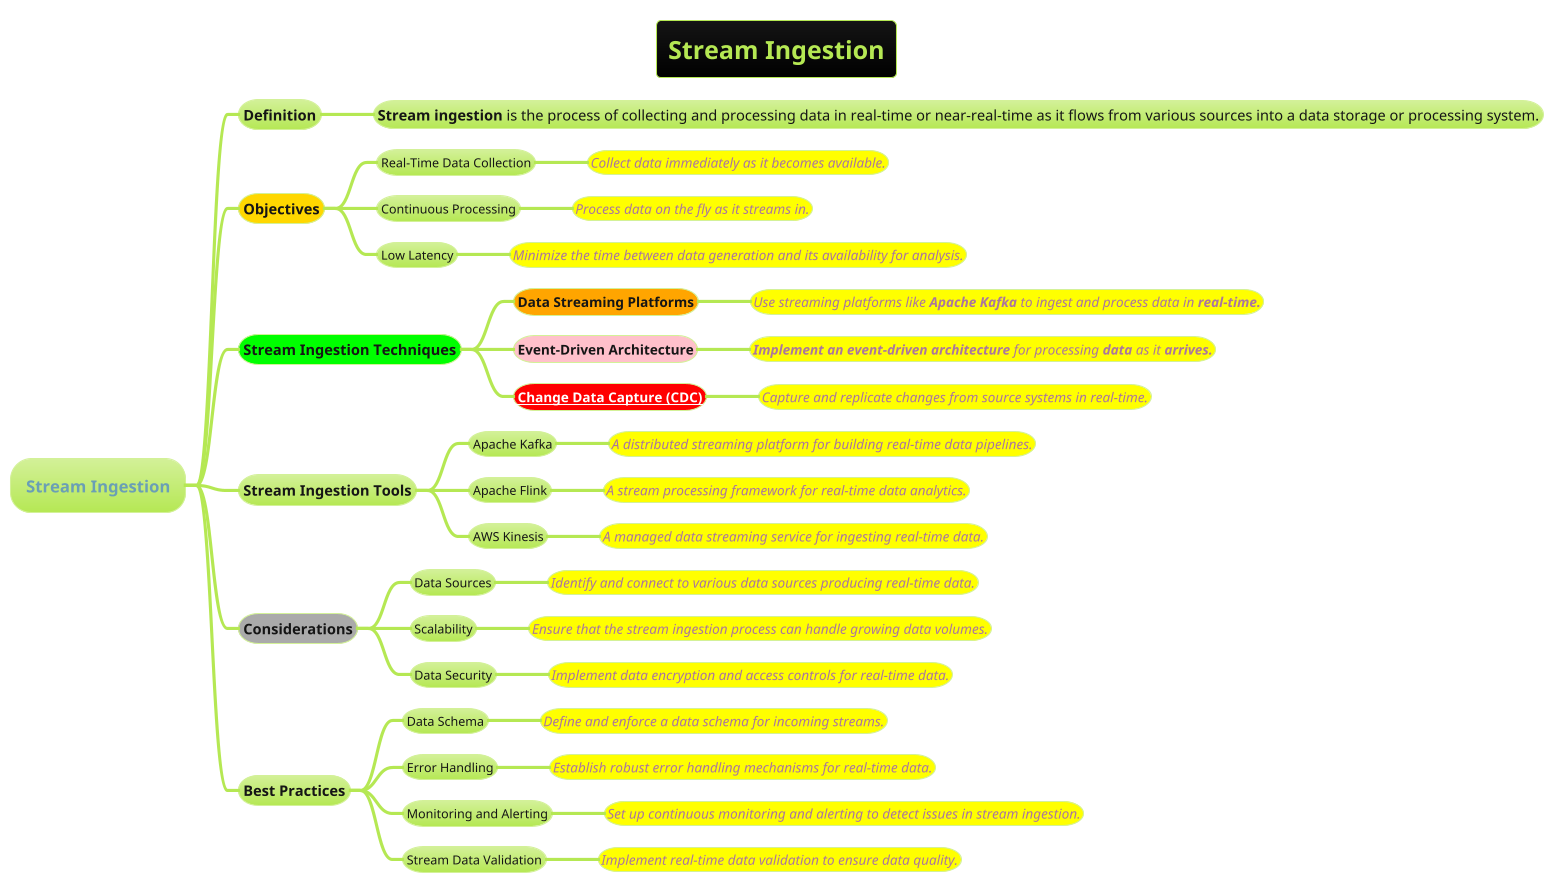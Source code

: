 @startmindmap
title =Stream Ingestion
!theme hacker

* Stream Ingestion
** Definition
*** <size:14>**Stream ingestion** is the process of collecting and processing data in real-time or near-real-time as it flows from various sources into a data storage or processing system.

**[#gold] Objectives
*** Real-Time Data Collection
****[#yellow] ====<size:13>Collect data immediately as it becomes available.
*** Continuous Processing
****[#yellow] ====<size:13>Process data on the fly as it streams in.
*** Low Latency
****[#yellow] ====<size:13>Minimize the time between data generation and its availability for analysis.

**[#lime] Stream Ingestion Techniques
***[#orange] ===Data Streaming Platforms
****[#yellow] ====<size:13>Use streaming platforms like **Apache Kafka** to ingest and process data in **real-time.**
***[#pink] ===Event-Driven Architecture
****[#yellow] ====<size:13>**Implement an event-driven architecture** for processing **data** as it **arrives.**
***[#red] ===[[Change-Data-Capture-(CDC).puml Change Data Capture (CDC)]]
****[#yellow] ====<size:13>Capture and replicate changes from source systems in real-time.

** Stream Ingestion Tools
*** Apache Kafka
****[#yellow] ====<size:13>A distributed streaming platform for building real-time data pipelines.
*** Apache Flink
****[#yellow] ====<size:13>A stream processing framework for real-time data analytics.
*** AWS Kinesis
****[#yellow] ====<size:13>A managed data streaming service for ingesting real-time data.

**[#a] Considerations
*** Data Sources
****[#yellow] ====<size:13>Identify and connect to various data sources producing real-time data.
*** Scalability
****[#yellow] ====<size:13>Ensure that the stream ingestion process can handle growing data volumes.

*** Data Security
****[#yellow] ====<size:13>Implement data encryption and access controls for real-time data.

** Best Practices
*** Data Schema
****[#yellow] ====<size:13>Define and enforce a data schema for incoming streams.
*** Error Handling
****[#yellow] ====<size:13>Establish robust error handling mechanisms for real-time data.
*** Monitoring and Alerting
****[#yellow] ====<size:13>Set up continuous monitoring and alerting to detect issues in stream ingestion.
*** Stream Data Validation
****[#yellow] ====<size:13>Implement real-time data validation to ensure data quality.

@endmindmap
